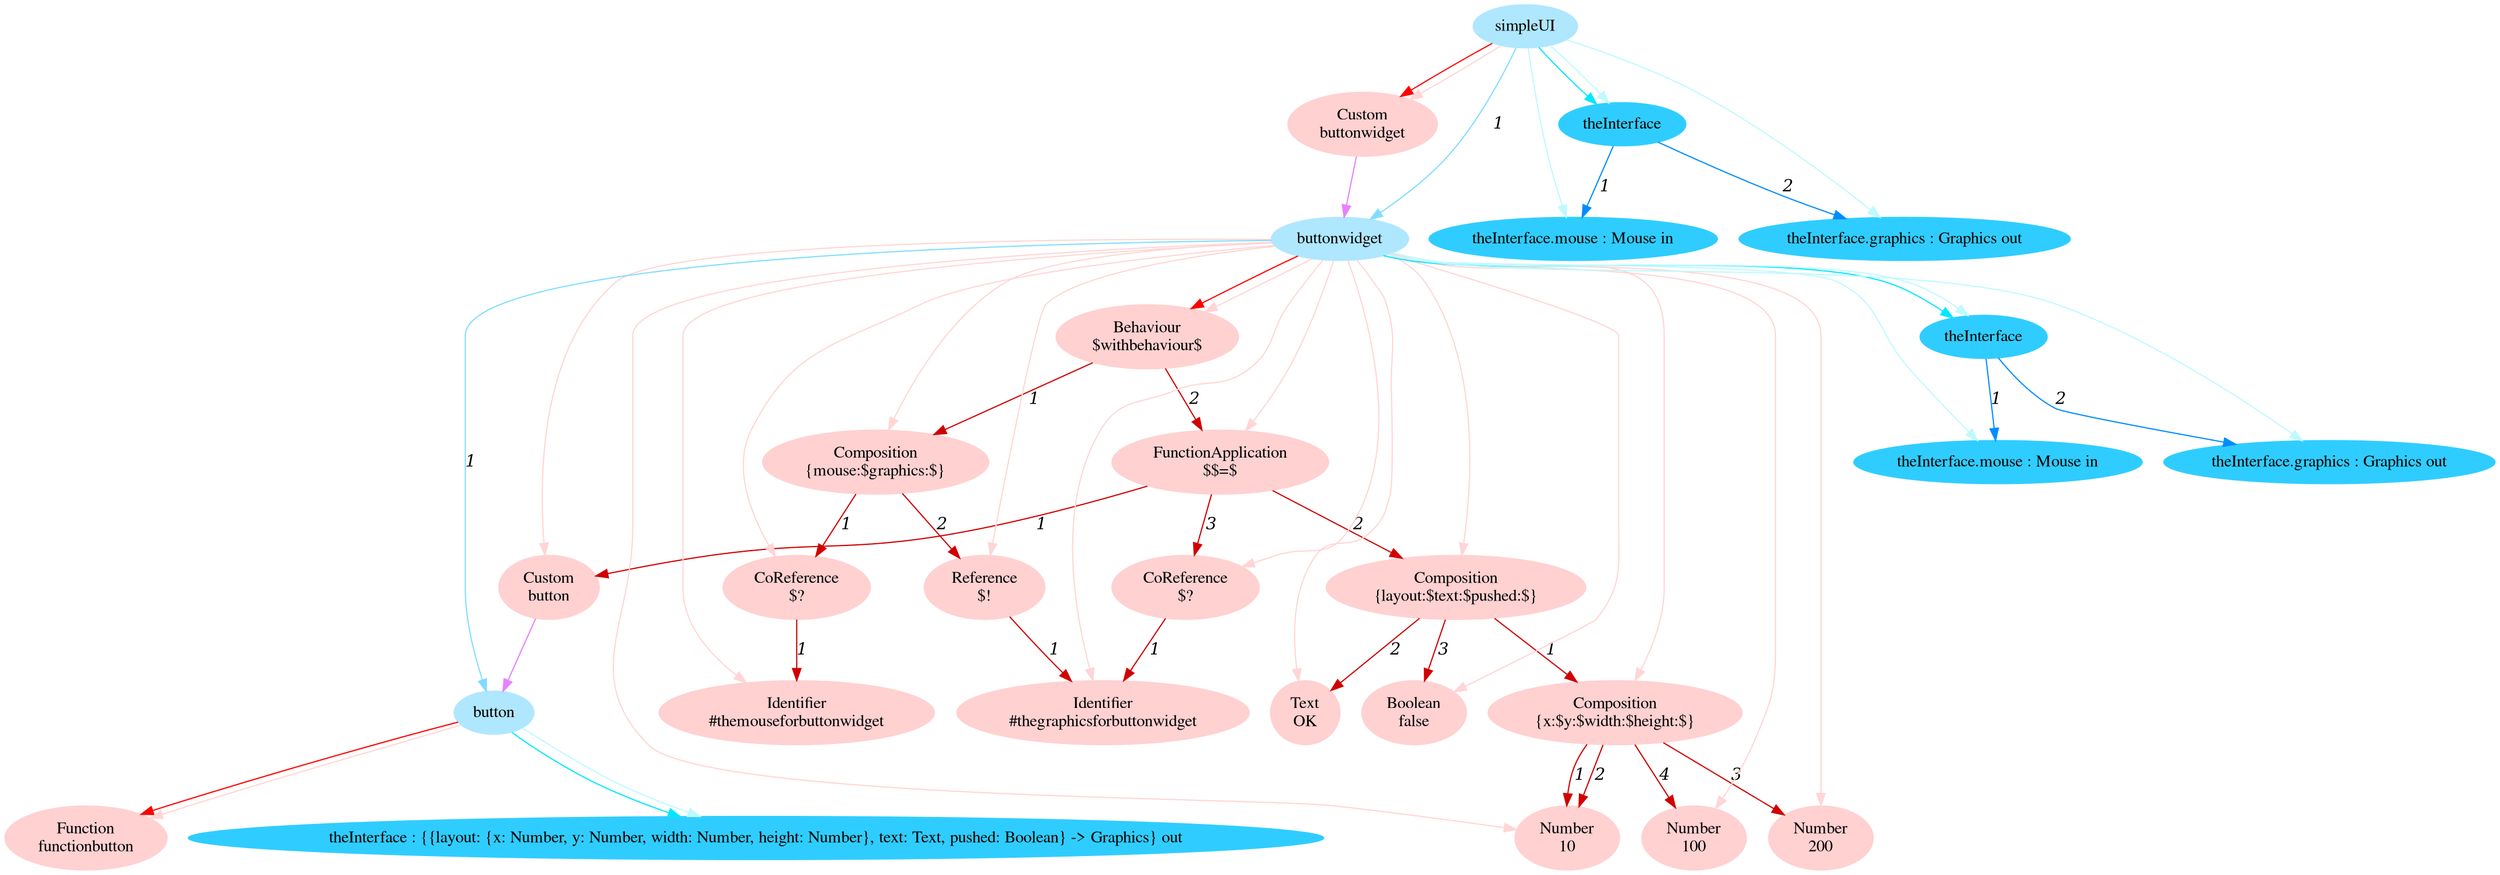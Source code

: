 digraph g{node_16207 [shape="ellipse", style="filled", color="#ffd1d1", fontname="Times", label="Function
functionbutton" ]
node_16210 [shape="ellipse", style="filled", color="#ffd1d1", fontname="Times", label="Identifier
#themouseforbuttonwidget" ]
node_16213 [shape="ellipse", style="filled", color="#ffd1d1", fontname="Times", label="CoReference
$?" ]
node_16217 [shape="ellipse", style="filled", color="#ffd1d1", fontname="Times", label="Identifier
#thegraphicsforbuttonwidget" ]
node_16221 [shape="ellipse", style="filled", color="#ffd1d1", fontname="Times", label="Reference
$!" ]
node_16225 [shape="ellipse", style="filled", color="#ffd1d1", fontname="Times", label="Composition
{mouse:$graphics:$}" ]
node_16230 [shape="ellipse", style="filled", color="#ffd1d1", fontname="Times", label="Custom
button" ]
node_16233 [shape="ellipse", style="filled", color="#ffd1d1", fontname="Times", label="Number
10" ]
node_16237 [shape="ellipse", style="filled", color="#ffd1d1", fontname="Times", label="Number
200" ]
node_16240 [shape="ellipse", style="filled", color="#ffd1d1", fontname="Times", label="Number
100" ]
node_16243 [shape="ellipse", style="filled", color="#ffd1d1", fontname="Times", label="Composition
{x:$y:$width:$height:$}" ]
node_16250 [shape="ellipse", style="filled", color="#ffd1d1", fontname="Times", label="Text
OK" ]
node_16253 [shape="ellipse", style="filled", color="#ffd1d1", fontname="Times", label="Boolean
false" ]
node_16256 [shape="ellipse", style="filled", color="#ffd1d1", fontname="Times", label="Composition
{layout:$text:$pushed:$}" ]
node_16262 [shape="ellipse", style="filled", color="#ffd1d1", fontname="Times", label="CoReference
$?" ]
node_16266 [shape="ellipse", style="filled", color="#ffd1d1", fontname="Times", label="FunctionApplication
$$=$" ]
node_16272 [shape="ellipse", style="filled", color="#ffd1d1", fontname="Times", label="Behaviour
$withbehaviour$" ]
node_16277 [shape="ellipse", style="filled", color="#ffd1d1", fontname="Times", label="Custom
buttonwidget" ]
node_16121 [shape="ellipse", style="filled", color="#afe7ff", fontname="Times", label="simpleUI" ]
node_16122 [shape="ellipse", style="filled", color="#afe7ff", fontname="Times", label="buttonwidget" ]
node_16123 [shape="ellipse", style="filled", color="#afe7ff", fontname="Times", label="button" ]
node_16124 [shape="ellipse", style="filled", color="#2fcdff", fontname="Times", label="theInterface : {{layout: {x: Number, y: Number, width: Number, height: Number}, text: Text, pushed: Boolean} -> Graphics} out" ]
node_16131 [shape="ellipse", style="filled", color="#2fcdff", fontname="Times", label="theInterface" ]
node_16132 [shape="ellipse", style="filled", color="#2fcdff", fontname="Times", label="theInterface.mouse : Mouse in" ]
node_16134 [shape="ellipse", style="filled", color="#2fcdff", fontname="Times", label="theInterface.graphics : Graphics out" ]
node_16195 [shape="ellipse", style="filled", color="#2fcdff", fontname="Times", label="theInterface" ]
node_16196 [shape="ellipse", style="filled", color="#2fcdff", fontname="Times", label="theInterface.mouse : Mouse in" ]
node_16198 [shape="ellipse", style="filled", color="#2fcdff", fontname="Times", label="theInterface.graphics : Graphics out" ]
node_16213 -> node_16210 [dir=forward, arrowHead=normal, fontname="Times-Italic", arrowsize=1, color="#d00000", label="1",  headlabel="", taillabel="" ]
node_16221 -> node_16217 [dir=forward, arrowHead=normal, fontname="Times-Italic", arrowsize=1, color="#d00000", label="1",  headlabel="", taillabel="" ]
node_16225 -> node_16213 [dir=forward, arrowHead=normal, fontname="Times-Italic", arrowsize=1, color="#d00000", label="1",  headlabel="", taillabel="" ]
node_16225 -> node_16221 [dir=forward, arrowHead=normal, fontname="Times-Italic", arrowsize=1, color="#d00000", label="2",  headlabel="", taillabel="" ]
node_16243 -> node_16233 [dir=forward, arrowHead=normal, fontname="Times-Italic", arrowsize=1, color="#d00000", label="1",  headlabel="", taillabel="" ]
node_16243 -> node_16233 [dir=forward, arrowHead=normal, fontname="Times-Italic", arrowsize=1, color="#d00000", label="2",  headlabel="", taillabel="" ]
node_16243 -> node_16237 [dir=forward, arrowHead=normal, fontname="Times-Italic", arrowsize=1, color="#d00000", label="3",  headlabel="", taillabel="" ]
node_16243 -> node_16240 [dir=forward, arrowHead=normal, fontname="Times-Italic", arrowsize=1, color="#d00000", label="4",  headlabel="", taillabel="" ]
node_16256 -> node_16243 [dir=forward, arrowHead=normal, fontname="Times-Italic", arrowsize=1, color="#d00000", label="1",  headlabel="", taillabel="" ]
node_16256 -> node_16250 [dir=forward, arrowHead=normal, fontname="Times-Italic", arrowsize=1, color="#d00000", label="2",  headlabel="", taillabel="" ]
node_16256 -> node_16253 [dir=forward, arrowHead=normal, fontname="Times-Italic", arrowsize=1, color="#d00000", label="3",  headlabel="", taillabel="" ]
node_16262 -> node_16217 [dir=forward, arrowHead=normal, fontname="Times-Italic", arrowsize=1, color="#d00000", label="1",  headlabel="", taillabel="" ]
node_16266 -> node_16230 [dir=forward, arrowHead=normal, fontname="Times-Italic", arrowsize=1, color="#d00000", label="1",  headlabel="", taillabel="" ]
node_16266 -> node_16256 [dir=forward, arrowHead=normal, fontname="Times-Italic", arrowsize=1, color="#d00000", label="2",  headlabel="", taillabel="" ]
node_16266 -> node_16262 [dir=forward, arrowHead=normal, fontname="Times-Italic", arrowsize=1, color="#d00000", label="3",  headlabel="", taillabel="" ]
node_16272 -> node_16225 [dir=forward, arrowHead=normal, fontname="Times-Italic", arrowsize=1, color="#d00000", label="1",  headlabel="", taillabel="" ]
node_16272 -> node_16266 [dir=forward, arrowHead=normal, fontname="Times-Italic", arrowsize=1, color="#d00000", label="2",  headlabel="", taillabel="" ]
node_16123 -> node_16207 [dir=forward, arrowHead=normal, fontname="Times-Italic", arrowsize=1, color="#ff0000", label="",  headlabel="", taillabel="" ]
node_16122 -> node_16272 [dir=forward, arrowHead=normal, fontname="Times-Italic", arrowsize=1, color="#ff0000", label="",  headlabel="", taillabel="" ]
node_16121 -> node_16277 [dir=forward, arrowHead=normal, fontname="Times-Italic", arrowsize=1, color="#ff0000", label="",  headlabel="", taillabel="" ]
node_16123 -> node_16207 [dir=forward, arrowHead=normal, fontname="Times-Italic", arrowsize=1, color="#ffd5d5", label="",  headlabel="", taillabel="" ]
node_16122 -> node_16210 [dir=forward, arrowHead=normal, fontname="Times-Italic", arrowsize=1, color="#ffd5d5", label="",  headlabel="", taillabel="" ]
node_16122 -> node_16213 [dir=forward, arrowHead=normal, fontname="Times-Italic", arrowsize=1, color="#ffd5d5", label="",  headlabel="", taillabel="" ]
node_16122 -> node_16217 [dir=forward, arrowHead=normal, fontname="Times-Italic", arrowsize=1, color="#ffd5d5", label="",  headlabel="", taillabel="" ]
node_16122 -> node_16221 [dir=forward, arrowHead=normal, fontname="Times-Italic", arrowsize=1, color="#ffd5d5", label="",  headlabel="", taillabel="" ]
node_16122 -> node_16225 [dir=forward, arrowHead=normal, fontname="Times-Italic", arrowsize=1, color="#ffd5d5", label="",  headlabel="", taillabel="" ]
node_16122 -> node_16230 [dir=forward, arrowHead=normal, fontname="Times-Italic", arrowsize=1, color="#ffd5d5", label="",  headlabel="", taillabel="" ]
node_16122 -> node_16233 [dir=forward, arrowHead=normal, fontname="Times-Italic", arrowsize=1, color="#ffd5d5", label="",  headlabel="", taillabel="" ]
node_16122 -> node_16237 [dir=forward, arrowHead=normal, fontname="Times-Italic", arrowsize=1, color="#ffd5d5", label="",  headlabel="", taillabel="" ]
node_16122 -> node_16240 [dir=forward, arrowHead=normal, fontname="Times-Italic", arrowsize=1, color="#ffd5d5", label="",  headlabel="", taillabel="" ]
node_16122 -> node_16243 [dir=forward, arrowHead=normal, fontname="Times-Italic", arrowsize=1, color="#ffd5d5", label="",  headlabel="", taillabel="" ]
node_16122 -> node_16250 [dir=forward, arrowHead=normal, fontname="Times-Italic", arrowsize=1, color="#ffd5d5", label="",  headlabel="", taillabel="" ]
node_16122 -> node_16253 [dir=forward, arrowHead=normal, fontname="Times-Italic", arrowsize=1, color="#ffd5d5", label="",  headlabel="", taillabel="" ]
node_16122 -> node_16256 [dir=forward, arrowHead=normal, fontname="Times-Italic", arrowsize=1, color="#ffd5d5", label="",  headlabel="", taillabel="" ]
node_16122 -> node_16262 [dir=forward, arrowHead=normal, fontname="Times-Italic", arrowsize=1, color="#ffd5d5", label="",  headlabel="", taillabel="" ]
node_16122 -> node_16266 [dir=forward, arrowHead=normal, fontname="Times-Italic", arrowsize=1, color="#ffd5d5", label="",  headlabel="", taillabel="" ]
node_16122 -> node_16272 [dir=forward, arrowHead=normal, fontname="Times-Italic", arrowsize=1, color="#ffd5d5", label="",  headlabel="", taillabel="" ]
node_16121 -> node_16277 [dir=forward, arrowHead=normal, fontname="Times-Italic", arrowsize=1, color="#ffd5d5", label="",  headlabel="", taillabel="" ]
node_16123 -> node_16124 [dir=forward, arrowHead=normal, fontname="Times-Italic", arrowsize=1, color="#00e8ff", label="",  headlabel="", taillabel="" ]
node_16122 -> node_16131 [dir=forward, arrowHead=normal, fontname="Times-Italic", arrowsize=1, color="#00e8ff", label="",  headlabel="", taillabel="" ]
node_16121 -> node_16195 [dir=forward, arrowHead=normal, fontname="Times-Italic", arrowsize=1, color="#00e8ff", label="",  headlabel="", taillabel="" ]
node_16123 -> node_16124 [dir=forward, arrowHead=normal, fontname="Times-Italic", arrowsize=1, color="#bef9ff", label="",  headlabel="", taillabel="" ]
node_16122 -> node_16132 [dir=forward, arrowHead=normal, fontname="Times-Italic", arrowsize=1, color="#bef9ff", label="",  headlabel="", taillabel="" ]
node_16122 -> node_16134 [dir=forward, arrowHead=normal, fontname="Times-Italic", arrowsize=1, color="#bef9ff", label="",  headlabel="", taillabel="" ]
node_16122 -> node_16131 [dir=forward, arrowHead=normal, fontname="Times-Italic", arrowsize=1, color="#bef9ff", label="",  headlabel="", taillabel="" ]
node_16121 -> node_16196 [dir=forward, arrowHead=normal, fontname="Times-Italic", arrowsize=1, color="#bef9ff", label="",  headlabel="", taillabel="" ]
node_16121 -> node_16198 [dir=forward, arrowHead=normal, fontname="Times-Italic", arrowsize=1, color="#bef9ff", label="",  headlabel="", taillabel="" ]
node_16121 -> node_16195 [dir=forward, arrowHead=normal, fontname="Times-Italic", arrowsize=1, color="#bef9ff", label="",  headlabel="", taillabel="" ]
node_16131 -> node_16132 [dir=forward, arrowHead=normal, fontname="Times-Italic", arrowsize=1, color="#008cff", label="1",  headlabel="", taillabel="" ]
node_16131 -> node_16134 [dir=forward, arrowHead=normal, fontname="Times-Italic", arrowsize=1, color="#008cff", label="2",  headlabel="", taillabel="" ]
node_16195 -> node_16196 [dir=forward, arrowHead=normal, fontname="Times-Italic", arrowsize=1, color="#008cff", label="1",  headlabel="", taillabel="" ]
node_16195 -> node_16198 [dir=forward, arrowHead=normal, fontname="Times-Italic", arrowsize=1, color="#008cff", label="2",  headlabel="", taillabel="" ]
node_16122 -> node_16123 [dir=forward, arrowHead=normal, fontname="Times-Italic", arrowsize=1, color="#81ddff", label="1",  headlabel="", taillabel="" ]
node_16121 -> node_16122 [dir=forward, arrowHead=normal, fontname="Times-Italic", arrowsize=1, color="#81ddff", label="1",  headlabel="", taillabel="" ]
node_16230 -> node_16123 [dir=forward, arrowHead=normal, fontname="Times-Italic", arrowsize=1, color="#e681ff", label="",  headlabel="", taillabel="" ]
node_16277 -> node_16122 [dir=forward, arrowHead=normal, fontname="Times-Italic", arrowsize=1, color="#e681ff", label="",  headlabel="", taillabel="" ]
}